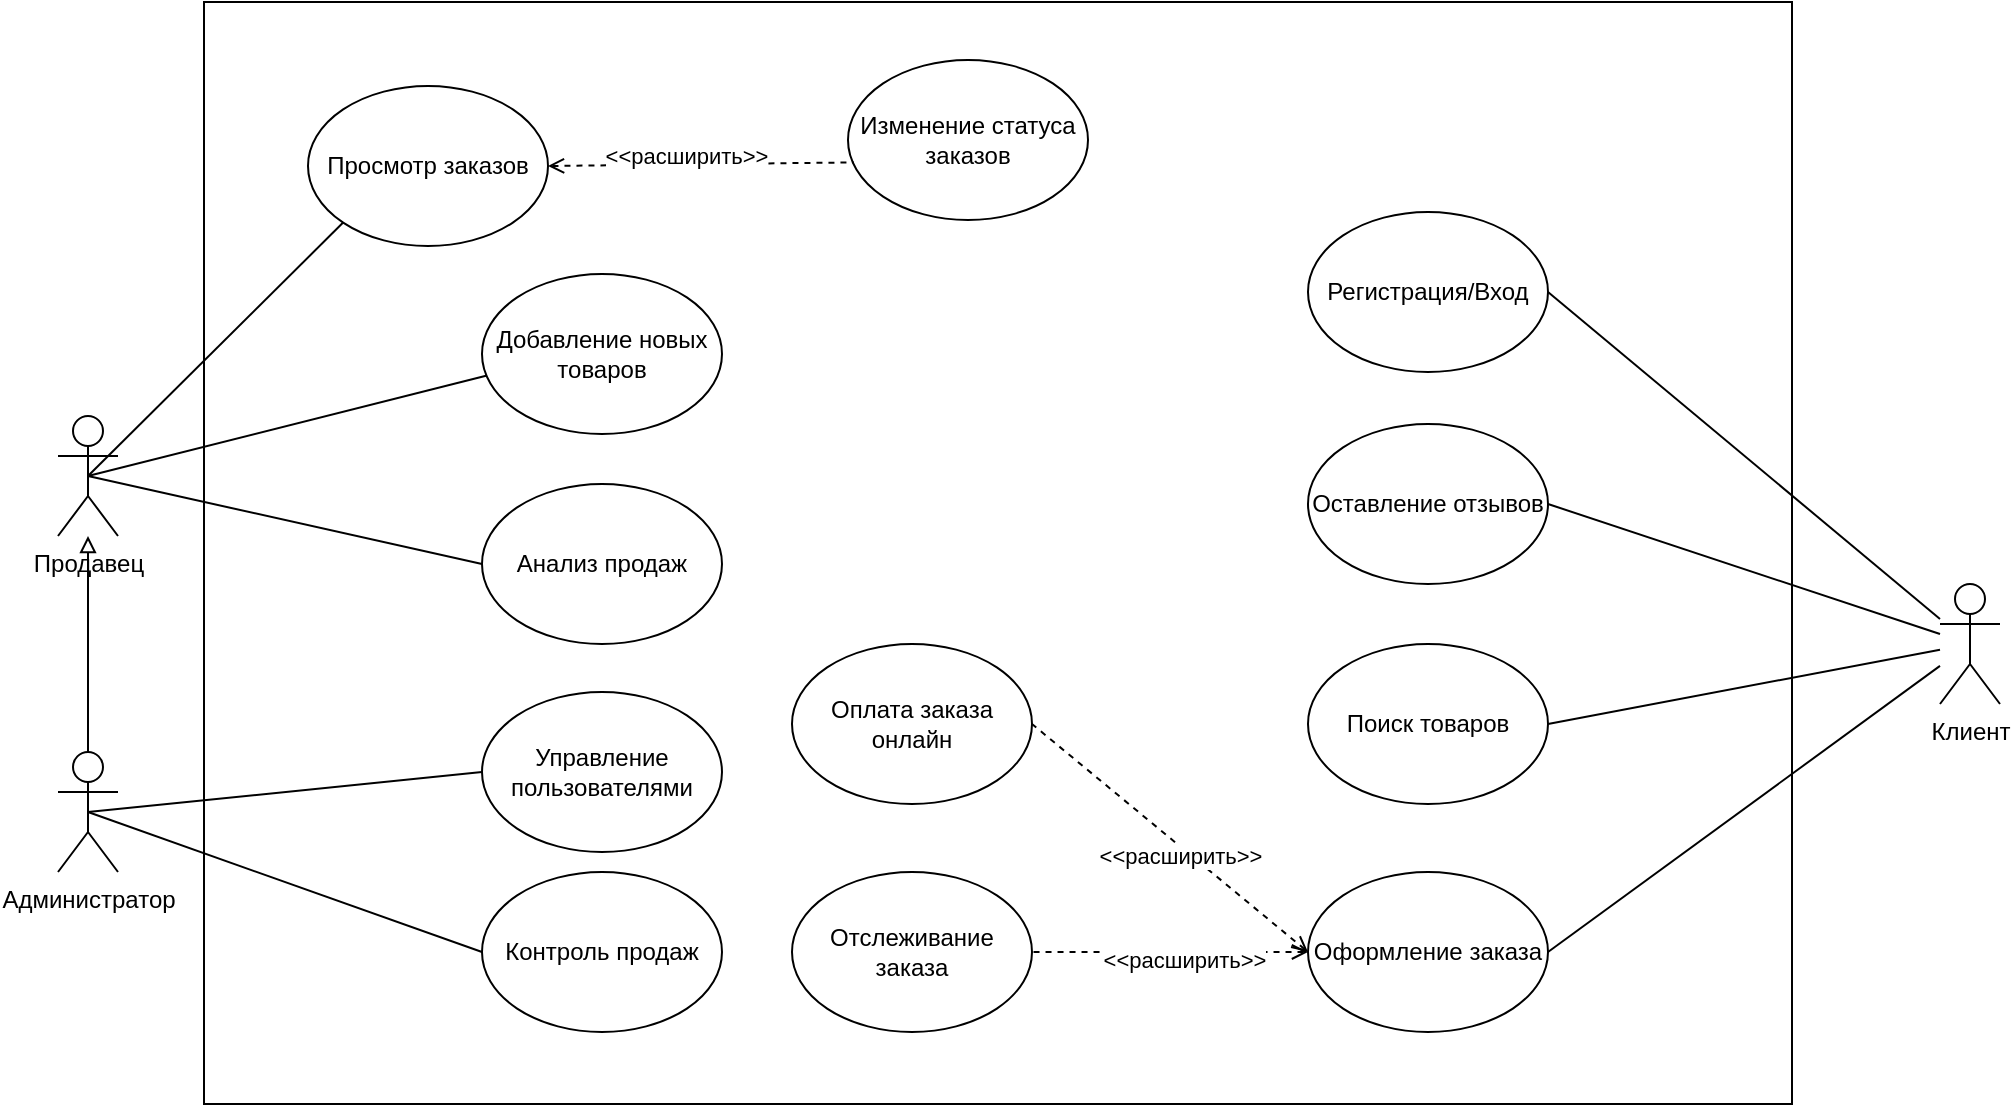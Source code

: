 <mxfile version="26.0.15">
  <diagram name="Страница — 1" id="xJacs9hOVSkw8aqqM0o5">
    <mxGraphModel dx="1427" dy="1359" grid="0" gridSize="10" guides="1" tooltips="1" connect="1" arrows="1" fold="1" page="0" pageScale="1" pageWidth="827" pageHeight="1169" math="0" shadow="0">
      <root>
        <mxCell id="0" />
        <mxCell id="1" parent="0" />
        <mxCell id="OEGWRpslY2eceuaAg5e_-42" value="" style="rounded=0;whiteSpace=wrap;html=1;" vertex="1" parent="1">
          <mxGeometry x="412" y="-22" width="794" height="551" as="geometry" />
        </mxCell>
        <mxCell id="OEGWRpslY2eceuaAg5e_-5" style="edgeStyle=orthogonalEdgeStyle;rounded=0;orthogonalLoop=1;jettySize=auto;html=1;endArrow=block;endFill=0;" edge="1" parent="1" source="OEGWRpslY2eceuaAg5e_-2" target="OEGWRpslY2eceuaAg5e_-6">
          <mxGeometry relative="1" as="geometry">
            <mxPoint x="412" y="242.519" as="targetPoint" />
          </mxGeometry>
        </mxCell>
        <mxCell id="OEGWRpslY2eceuaAg5e_-2" value="Администратор" style="shape=umlActor;verticalLabelPosition=bottom;verticalAlign=top;html=1;outlineConnect=0;" vertex="1" parent="1">
          <mxGeometry x="339" y="353" width="30" height="60" as="geometry" />
        </mxCell>
        <mxCell id="OEGWRpslY2eceuaAg5e_-3" value="Управление пользователями" style="ellipse;whiteSpace=wrap;html=1;" vertex="1" parent="1">
          <mxGeometry x="551" y="323" width="120" height="80" as="geometry" />
        </mxCell>
        <mxCell id="OEGWRpslY2eceuaAg5e_-4" value="Контроль продаж" style="ellipse;whiteSpace=wrap;html=1;" vertex="1" parent="1">
          <mxGeometry x="551" y="413" width="120" height="80" as="geometry" />
        </mxCell>
        <mxCell id="OEGWRpslY2eceuaAg5e_-6" value="Продавец" style="shape=umlActor;verticalLabelPosition=bottom;verticalAlign=top;html=1;outlineConnect=0;" vertex="1" parent="1">
          <mxGeometry x="339" y="185" width="30" height="60" as="geometry" />
        </mxCell>
        <mxCell id="OEGWRpslY2eceuaAg5e_-8" value="Просмотр заказов" style="ellipse;whiteSpace=wrap;html=1;" vertex="1" parent="1">
          <mxGeometry x="464" y="20" width="120" height="80" as="geometry" />
        </mxCell>
        <mxCell id="OEGWRpslY2eceuaAg5e_-9" value="Изменение статуса заказов" style="ellipse;whiteSpace=wrap;html=1;" vertex="1" parent="1">
          <mxGeometry x="734" y="7" width="120" height="80" as="geometry" />
        </mxCell>
        <mxCell id="OEGWRpslY2eceuaAg5e_-11" value="Добавление новых товаров" style="ellipse;whiteSpace=wrap;html=1;" vertex="1" parent="1">
          <mxGeometry x="551" y="114" width="120" height="80" as="geometry" />
        </mxCell>
        <mxCell id="OEGWRpslY2eceuaAg5e_-13" value="Анализ продаж" style="ellipse;whiteSpace=wrap;html=1;" vertex="1" parent="1">
          <mxGeometry x="551" y="219" width="120" height="80" as="geometry" />
        </mxCell>
        <mxCell id="OEGWRpslY2eceuaAg5e_-15" value="" style="endArrow=none;html=1;rounded=0;exitX=0.5;exitY=0.5;exitDx=0;exitDy=0;exitPerimeter=0;entryX=0;entryY=0.5;entryDx=0;entryDy=0;" edge="1" parent="1" source="OEGWRpslY2eceuaAg5e_-2" target="OEGWRpslY2eceuaAg5e_-4">
          <mxGeometry width="50" height="50" relative="1" as="geometry">
            <mxPoint x="476" y="421" as="sourcePoint" />
            <mxPoint x="526" y="371" as="targetPoint" />
          </mxGeometry>
        </mxCell>
        <mxCell id="OEGWRpslY2eceuaAg5e_-16" value="" style="endArrow=none;html=1;rounded=0;exitX=0.5;exitY=0.5;exitDx=0;exitDy=0;exitPerimeter=0;entryX=0;entryY=0.5;entryDx=0;entryDy=0;" edge="1" parent="1" source="OEGWRpslY2eceuaAg5e_-2" target="OEGWRpslY2eceuaAg5e_-3">
          <mxGeometry width="50" height="50" relative="1" as="geometry">
            <mxPoint x="422" y="393" as="sourcePoint" />
            <mxPoint x="557" y="465" as="targetPoint" />
          </mxGeometry>
        </mxCell>
        <mxCell id="OEGWRpslY2eceuaAg5e_-17" value="" style="endArrow=none;html=1;rounded=0;exitX=0.5;exitY=0.5;exitDx=0;exitDy=0;exitPerimeter=0;entryX=0.021;entryY=0.634;entryDx=0;entryDy=0;entryPerimeter=0;" edge="1" parent="1" source="OEGWRpslY2eceuaAg5e_-6" target="OEGWRpslY2eceuaAg5e_-11">
          <mxGeometry width="50" height="50" relative="1" as="geometry">
            <mxPoint x="422" y="393" as="sourcePoint" />
            <mxPoint x="561" y="373" as="targetPoint" />
          </mxGeometry>
        </mxCell>
        <mxCell id="OEGWRpslY2eceuaAg5e_-18" value="" style="endArrow=none;html=1;rounded=0;exitX=0.5;exitY=0.5;exitDx=0;exitDy=0;exitPerimeter=0;entryX=0;entryY=0.5;entryDx=0;entryDy=0;" edge="1" parent="1" source="OEGWRpslY2eceuaAg5e_-6" target="OEGWRpslY2eceuaAg5e_-13">
          <mxGeometry width="50" height="50" relative="1" as="geometry">
            <mxPoint x="422" y="226" as="sourcePoint" />
            <mxPoint x="564" y="175" as="targetPoint" />
          </mxGeometry>
        </mxCell>
        <mxCell id="OEGWRpslY2eceuaAg5e_-19" value="" style="endArrow=none;html=1;rounded=0;exitX=0.5;exitY=0.5;exitDx=0;exitDy=0;exitPerimeter=0;entryX=0;entryY=1;entryDx=0;entryDy=0;" edge="1" parent="1" source="OEGWRpslY2eceuaAg5e_-6" target="OEGWRpslY2eceuaAg5e_-8">
          <mxGeometry width="50" height="50" relative="1" as="geometry">
            <mxPoint x="422" y="226" as="sourcePoint" />
            <mxPoint x="561" y="269" as="targetPoint" />
          </mxGeometry>
        </mxCell>
        <mxCell id="OEGWRpslY2eceuaAg5e_-22" value="" style="endArrow=none;dashed=1;html=1;rounded=0;exitX=1;exitY=0.5;exitDx=0;exitDy=0;entryX=0.025;entryY=0.64;entryDx=0;entryDy=0;entryPerimeter=0;startArrow=open;startFill=0;" edge="1" parent="1" source="OEGWRpslY2eceuaAg5e_-8" target="OEGWRpslY2eceuaAg5e_-9">
          <mxGeometry width="50" height="50" relative="1" as="geometry">
            <mxPoint x="476" y="355" as="sourcePoint" />
            <mxPoint x="526" y="305" as="targetPoint" />
          </mxGeometry>
        </mxCell>
        <mxCell id="OEGWRpslY2eceuaAg5e_-23" value="&amp;lt;&amp;lt;расширить&amp;gt;&amp;gt;" style="edgeLabel;html=1;align=center;verticalAlign=middle;resizable=0;points=[];" vertex="1" connectable="0" parent="OEGWRpslY2eceuaAg5e_-22">
          <mxGeometry x="-0.099" y="4" relative="1" as="geometry">
            <mxPoint as="offset" />
          </mxGeometry>
        </mxCell>
        <mxCell id="OEGWRpslY2eceuaAg5e_-24" value="Клиент" style="shape=umlActor;verticalLabelPosition=bottom;verticalAlign=top;html=1;outlineConnect=0;" vertex="1" parent="1">
          <mxGeometry x="1280" y="269" width="30" height="60" as="geometry" />
        </mxCell>
        <mxCell id="OEGWRpslY2eceuaAg5e_-25" value="Регистрация/Вход" style="ellipse;whiteSpace=wrap;html=1;" vertex="1" parent="1">
          <mxGeometry x="964" y="83" width="120" height="80" as="geometry" />
        </mxCell>
        <mxCell id="OEGWRpslY2eceuaAg5e_-26" value="Поиск товаров" style="ellipse;whiteSpace=wrap;html=1;" vertex="1" parent="1">
          <mxGeometry x="964" y="299" width="120" height="80" as="geometry" />
        </mxCell>
        <mxCell id="OEGWRpslY2eceuaAg5e_-27" value="Оформление заказа" style="ellipse;whiteSpace=wrap;html=1;" vertex="1" parent="1">
          <mxGeometry x="964" y="413" width="120" height="80" as="geometry" />
        </mxCell>
        <mxCell id="OEGWRpslY2eceuaAg5e_-28" value="Отслеживание заказа" style="ellipse;whiteSpace=wrap;html=1;" vertex="1" parent="1">
          <mxGeometry x="706" y="413" width="120" height="80" as="geometry" />
        </mxCell>
        <mxCell id="OEGWRpslY2eceuaAg5e_-29" value="" style="endArrow=none;dashed=1;html=1;rounded=0;exitX=0;exitY=0.5;exitDx=0;exitDy=0;entryX=1;entryY=0.5;entryDx=0;entryDy=0;startArrow=open;startFill=0;" edge="1" parent="1" source="OEGWRpslY2eceuaAg5e_-27" target="OEGWRpslY2eceuaAg5e_-28">
          <mxGeometry width="50" height="50" relative="1" as="geometry">
            <mxPoint x="594" y="70" as="sourcePoint" />
            <mxPoint x="709" y="37" as="targetPoint" />
          </mxGeometry>
        </mxCell>
        <mxCell id="OEGWRpslY2eceuaAg5e_-30" value="&amp;lt;&amp;lt;расширить&amp;gt;&amp;gt;" style="edgeLabel;html=1;align=center;verticalAlign=middle;resizable=0;points=[];" vertex="1" connectable="0" parent="OEGWRpslY2eceuaAg5e_-29">
          <mxGeometry x="-0.099" y="4" relative="1" as="geometry">
            <mxPoint as="offset" />
          </mxGeometry>
        </mxCell>
        <mxCell id="OEGWRpslY2eceuaAg5e_-31" value="Оставление отзывов" style="ellipse;whiteSpace=wrap;html=1;" vertex="1" parent="1">
          <mxGeometry x="964" y="189" width="120" height="80" as="geometry" />
        </mxCell>
        <mxCell id="OEGWRpslY2eceuaAg5e_-32" value="Оплата заказа онлайн" style="ellipse;whiteSpace=wrap;html=1;" vertex="1" parent="1">
          <mxGeometry x="706" y="299" width="120" height="80" as="geometry" />
        </mxCell>
        <mxCell id="OEGWRpslY2eceuaAg5e_-34" value="" style="endArrow=none;dashed=1;html=1;rounded=0;exitX=0;exitY=0.5;exitDx=0;exitDy=0;entryX=1;entryY=0.5;entryDx=0;entryDy=0;startArrow=open;startFill=0;" edge="1" parent="1" source="OEGWRpslY2eceuaAg5e_-27" target="OEGWRpslY2eceuaAg5e_-32">
          <mxGeometry width="50" height="50" relative="1" as="geometry">
            <mxPoint x="974" y="463" as="sourcePoint" />
            <mxPoint x="836" y="463" as="targetPoint" />
          </mxGeometry>
        </mxCell>
        <mxCell id="OEGWRpslY2eceuaAg5e_-35" value="&amp;lt;&amp;lt;расширить&amp;gt;&amp;gt;" style="edgeLabel;html=1;align=center;verticalAlign=middle;resizable=0;points=[];" vertex="1" connectable="0" parent="OEGWRpslY2eceuaAg5e_-34">
          <mxGeometry x="-0.099" y="4" relative="1" as="geometry">
            <mxPoint as="offset" />
          </mxGeometry>
        </mxCell>
        <mxCell id="OEGWRpslY2eceuaAg5e_-36" value="" style="endArrow=none;html=1;rounded=0;entryX=1;entryY=0.5;entryDx=0;entryDy=0;" edge="1" parent="1" source="OEGWRpslY2eceuaAg5e_-24" target="OEGWRpslY2eceuaAg5e_-26">
          <mxGeometry width="50" height="50" relative="1" as="geometry">
            <mxPoint x="422" y="226" as="sourcePoint" />
            <mxPoint x="561" y="269" as="targetPoint" />
          </mxGeometry>
        </mxCell>
        <mxCell id="OEGWRpslY2eceuaAg5e_-37" value="" style="endArrow=none;html=1;rounded=0;entryX=1;entryY=0.5;entryDx=0;entryDy=0;" edge="1" parent="1" source="OEGWRpslY2eceuaAg5e_-24" target="OEGWRpslY2eceuaAg5e_-27">
          <mxGeometry width="50" height="50" relative="1" as="geometry">
            <mxPoint x="1174" y="331" as="sourcePoint" />
            <mxPoint x="1094" y="349" as="targetPoint" />
          </mxGeometry>
        </mxCell>
        <mxCell id="OEGWRpslY2eceuaAg5e_-38" value="" style="endArrow=none;html=1;rounded=0;entryX=1;entryY=0.5;entryDx=0;entryDy=0;" edge="1" parent="1" source="OEGWRpslY2eceuaAg5e_-24" target="OEGWRpslY2eceuaAg5e_-31">
          <mxGeometry width="50" height="50" relative="1" as="geometry">
            <mxPoint x="1174" y="331" as="sourcePoint" />
            <mxPoint x="1094" y="349" as="targetPoint" />
          </mxGeometry>
        </mxCell>
        <mxCell id="OEGWRpslY2eceuaAg5e_-39" value="" style="endArrow=none;html=1;rounded=0;entryX=1;entryY=0.5;entryDx=0;entryDy=0;" edge="1" parent="1" source="OEGWRpslY2eceuaAg5e_-24" target="OEGWRpslY2eceuaAg5e_-25">
          <mxGeometry width="50" height="50" relative="1" as="geometry">
            <mxPoint x="1174" y="314" as="sourcePoint" />
            <mxPoint x="1094" y="239" as="targetPoint" />
          </mxGeometry>
        </mxCell>
      </root>
    </mxGraphModel>
  </diagram>
</mxfile>
